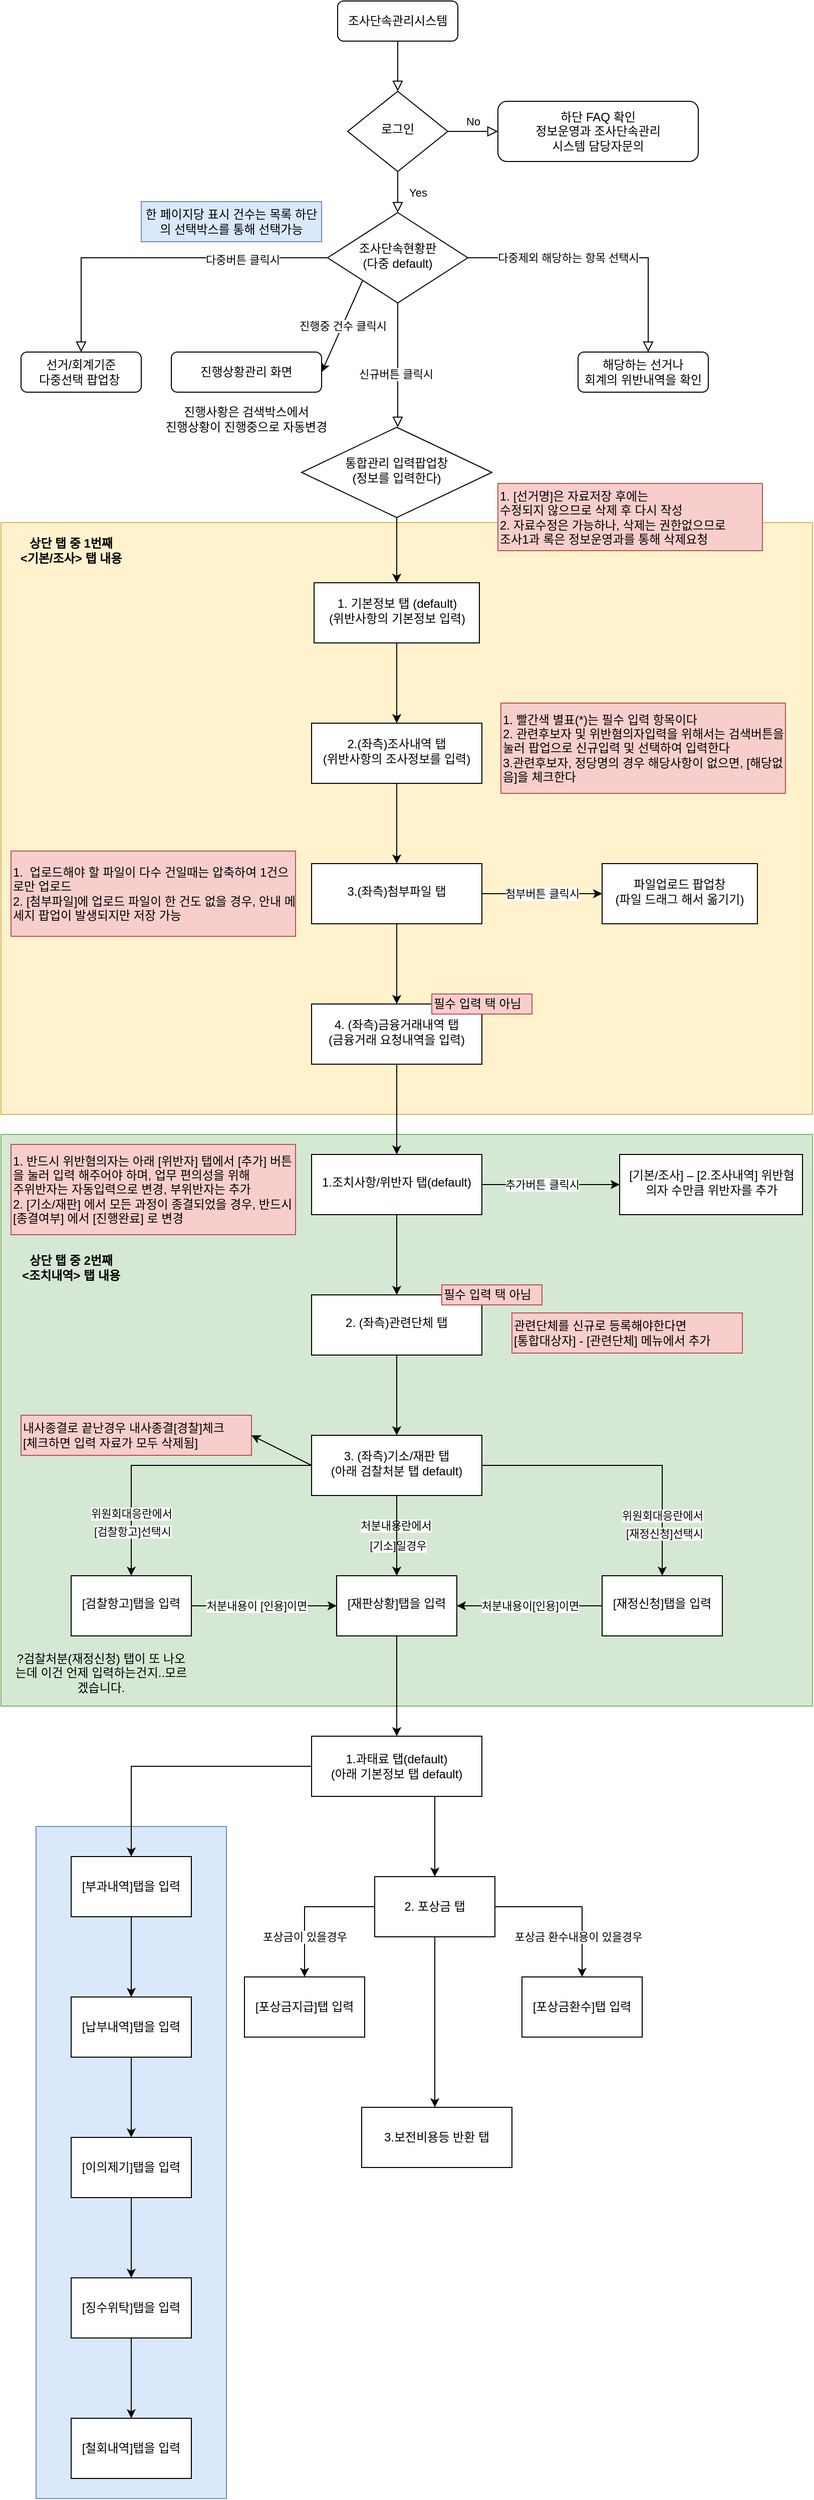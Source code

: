 <mxfile version="14.5.10" type="github">
  <diagram id="C5RBs43oDa-KdzZeNtuy" name="Page-1">
    <mxGraphModel dx="1038" dy="548" grid="1" gridSize="10" guides="1" tooltips="1" connect="1" arrows="1" fold="1" page="1" pageScale="1" pageWidth="827" pageHeight="1169" math="0" shadow="0">
      <root>
        <mxCell id="WIyWlLk6GJQsqaUBKTNV-0" />
        <mxCell id="WIyWlLk6GJQsqaUBKTNV-1" parent="WIyWlLk6GJQsqaUBKTNV-0" />
        <mxCell id="VF_8aTGz_swJNqBdA8Xl-92" value="" style="rounded=0;whiteSpace=wrap;html=1;fillColor=#dae8fc;strokeColor=#6c8ebf;" vertex="1" parent="WIyWlLk6GJQsqaUBKTNV-1">
          <mxGeometry x="45" y="1890" width="190" height="670" as="geometry" />
        </mxCell>
        <mxCell id="VF_8aTGz_swJNqBdA8Xl-57" value="" style="rounded=0;whiteSpace=wrap;html=1;fillColor=#d5e8d4;strokeColor=#82b366;" vertex="1" parent="WIyWlLk6GJQsqaUBKTNV-1">
          <mxGeometry x="10" y="1200" width="810" height="570" as="geometry" />
        </mxCell>
        <mxCell id="VF_8aTGz_swJNqBdA8Xl-43" value="" style="rounded=0;whiteSpace=wrap;html=1;fillColor=#fff2cc;strokeColor=#d6b656;" vertex="1" parent="WIyWlLk6GJQsqaUBKTNV-1">
          <mxGeometry x="10" y="590" width="810" height="590" as="geometry" />
        </mxCell>
        <mxCell id="WIyWlLk6GJQsqaUBKTNV-2" value="" style="rounded=0;html=1;jettySize=auto;orthogonalLoop=1;fontSize=11;endArrow=block;endFill=0;endSize=8;strokeWidth=1;shadow=0;labelBackgroundColor=none;edgeStyle=orthogonalEdgeStyle;" parent="WIyWlLk6GJQsqaUBKTNV-1" source="WIyWlLk6GJQsqaUBKTNV-3" target="WIyWlLk6GJQsqaUBKTNV-6" edge="1">
          <mxGeometry relative="1" as="geometry" />
        </mxCell>
        <mxCell id="WIyWlLk6GJQsqaUBKTNV-3" value="조사단속관리시스템" style="rounded=1;whiteSpace=wrap;html=1;fontSize=12;glass=0;strokeWidth=1;shadow=0;" parent="WIyWlLk6GJQsqaUBKTNV-1" vertex="1">
          <mxGeometry x="346" y="70" width="120" height="40" as="geometry" />
        </mxCell>
        <mxCell id="WIyWlLk6GJQsqaUBKTNV-4" value="Yes" style="rounded=0;html=1;jettySize=auto;orthogonalLoop=1;fontSize=11;endArrow=block;endFill=0;endSize=8;strokeWidth=1;shadow=0;labelBackgroundColor=none;edgeStyle=orthogonalEdgeStyle;" parent="WIyWlLk6GJQsqaUBKTNV-1" source="WIyWlLk6GJQsqaUBKTNV-6" target="WIyWlLk6GJQsqaUBKTNV-10" edge="1">
          <mxGeometry y="20" relative="1" as="geometry">
            <mxPoint as="offset" />
          </mxGeometry>
        </mxCell>
        <mxCell id="WIyWlLk6GJQsqaUBKTNV-5" value="No" style="edgeStyle=orthogonalEdgeStyle;rounded=0;html=1;jettySize=auto;orthogonalLoop=1;fontSize=11;endArrow=block;endFill=0;endSize=8;strokeWidth=1;shadow=0;labelBackgroundColor=none;" parent="WIyWlLk6GJQsqaUBKTNV-1" source="WIyWlLk6GJQsqaUBKTNV-6" target="WIyWlLk6GJQsqaUBKTNV-7" edge="1">
          <mxGeometry y="10" relative="1" as="geometry">
            <mxPoint as="offset" />
          </mxGeometry>
        </mxCell>
        <mxCell id="WIyWlLk6GJQsqaUBKTNV-6" value="로그인" style="rhombus;whiteSpace=wrap;html=1;shadow=0;fontFamily=Helvetica;fontSize=12;align=center;strokeWidth=1;spacing=6;spacingTop=-4;" parent="WIyWlLk6GJQsqaUBKTNV-1" vertex="1">
          <mxGeometry x="356" y="160" width="100" height="80" as="geometry" />
        </mxCell>
        <mxCell id="WIyWlLk6GJQsqaUBKTNV-7" value="하단 FAQ 확인&lt;br&gt;정보운영과 조사단속관리 &lt;br&gt;시스템 담당자문의" style="rounded=1;whiteSpace=wrap;html=1;fontSize=12;glass=0;strokeWidth=1;shadow=0;" parent="WIyWlLk6GJQsqaUBKTNV-1" vertex="1">
          <mxGeometry x="506" y="170" width="200" height="60" as="geometry" />
        </mxCell>
        <mxCell id="WIyWlLk6GJQsqaUBKTNV-8" value="" style="rounded=0;html=1;jettySize=auto;orthogonalLoop=1;fontSize=11;endArrow=block;endFill=0;endSize=8;strokeWidth=1;shadow=0;labelBackgroundColor=none;edgeStyle=orthogonalEdgeStyle;entryX=0.5;entryY=0;entryDx=0;entryDy=0;" parent="WIyWlLk6GJQsqaUBKTNV-1" edge="1">
          <mxGeometry x="0.758" y="44" relative="1" as="geometry">
            <mxPoint as="offset" />
            <mxPoint x="406" y="371" as="sourcePoint" />
            <mxPoint x="406" y="495" as="targetPoint" />
            <Array as="points" />
          </mxGeometry>
        </mxCell>
        <mxCell id="VF_8aTGz_swJNqBdA8Xl-21" value="신규버튼 클릭시" style="edgeLabel;html=1;align=center;verticalAlign=middle;resizable=0;points=[];" vertex="1" connectable="0" parent="WIyWlLk6GJQsqaUBKTNV-8">
          <mxGeometry x="0.136" y="-2" relative="1" as="geometry">
            <mxPoint as="offset" />
          </mxGeometry>
        </mxCell>
        <mxCell id="WIyWlLk6GJQsqaUBKTNV-9" value="" style="edgeStyle=orthogonalEdgeStyle;rounded=0;html=1;jettySize=auto;orthogonalLoop=1;fontSize=11;endArrow=block;endFill=0;endSize=8;strokeWidth=1;shadow=0;labelBackgroundColor=none;" parent="WIyWlLk6GJQsqaUBKTNV-1" source="WIyWlLk6GJQsqaUBKTNV-10" target="WIyWlLk6GJQsqaUBKTNV-12" edge="1">
          <mxGeometry y="10" relative="1" as="geometry">
            <mxPoint as="offset" />
            <Array as="points">
              <mxPoint x="656" y="326" />
            </Array>
          </mxGeometry>
        </mxCell>
        <mxCell id="VF_8aTGz_swJNqBdA8Xl-8" value="다중제외 해당하는 항목 선택시" style="edgeLabel;html=1;align=center;verticalAlign=middle;resizable=0;points=[];" vertex="1" connectable="0" parent="WIyWlLk6GJQsqaUBKTNV-9">
          <mxGeometry x="-0.275" relative="1" as="geometry">
            <mxPoint as="offset" />
          </mxGeometry>
        </mxCell>
        <mxCell id="WIyWlLk6GJQsqaUBKTNV-10" value="조사단속현황판&lt;br&gt;(다중 default)" style="rhombus;whiteSpace=wrap;html=1;shadow=0;fontFamily=Helvetica;fontSize=12;align=center;strokeWidth=1;spacing=6;spacingTop=-4;" parent="WIyWlLk6GJQsqaUBKTNV-1" vertex="1">
          <mxGeometry x="336" y="281" width="140" height="90" as="geometry" />
        </mxCell>
        <mxCell id="WIyWlLk6GJQsqaUBKTNV-12" value=" 해당하는 선거나 &lt;br&gt;회계의 위반내역을 확인" style="rounded=1;whiteSpace=wrap;html=1;fontSize=12;glass=0;strokeWidth=1;shadow=0;" parent="WIyWlLk6GJQsqaUBKTNV-1" vertex="1">
          <mxGeometry x="586" y="420" width="130" height="40" as="geometry" />
        </mxCell>
        <mxCell id="VF_8aTGz_swJNqBdA8Xl-0" value="한 페이지당 표시 건수는 목록 하단의 선택박스를 통해 선택가능" style="text;html=1;strokeColor=#6c8ebf;fillColor=#dae8fc;align=center;verticalAlign=middle;whiteSpace=wrap;rounded=0;" vertex="1" parent="WIyWlLk6GJQsqaUBKTNV-1">
          <mxGeometry x="150" y="270" width="180" height="40" as="geometry" />
        </mxCell>
        <mxCell id="VF_8aTGz_swJNqBdA8Xl-3" value="선거/회계기준 &lt;br&gt;다중선택 팝업창&amp;nbsp;" style="rounded=1;whiteSpace=wrap;html=1;fontSize=12;glass=0;strokeWidth=1;shadow=0;" vertex="1" parent="WIyWlLk6GJQsqaUBKTNV-1">
          <mxGeometry x="30" y="420" width="120" height="40" as="geometry" />
        </mxCell>
        <mxCell id="VF_8aTGz_swJNqBdA8Xl-4" value="" style="edgeStyle=orthogonalEdgeStyle;rounded=0;html=1;jettySize=auto;orthogonalLoop=1;fontSize=11;endArrow=block;endFill=0;endSize=8;strokeWidth=1;shadow=0;labelBackgroundColor=none;exitX=0;exitY=0.5;exitDx=0;exitDy=0;" edge="1" parent="WIyWlLk6GJQsqaUBKTNV-1" source="WIyWlLk6GJQsqaUBKTNV-10" target="VF_8aTGz_swJNqBdA8Xl-3">
          <mxGeometry x="-0.286" y="14" relative="1" as="geometry">
            <mxPoint as="offset" />
            <mxPoint x="486" y="336" as="sourcePoint" />
            <mxPoint x="636" y="420" as="targetPoint" />
          </mxGeometry>
        </mxCell>
        <mxCell id="VF_8aTGz_swJNqBdA8Xl-6" value="다중버튼 클릭시" style="edgeLabel;html=1;align=center;verticalAlign=middle;resizable=0;points=[];" vertex="1" connectable="0" parent="VF_8aTGz_swJNqBdA8Xl-4">
          <mxGeometry x="-0.498" y="2" relative="1" as="geometry">
            <mxPoint as="offset" />
          </mxGeometry>
        </mxCell>
        <mxCell id="VF_8aTGz_swJNqBdA8Xl-11" value="진행상황관리 화면" style="rounded=1;whiteSpace=wrap;html=1;fontSize=12;glass=0;strokeWidth=1;shadow=0;" vertex="1" parent="WIyWlLk6GJQsqaUBKTNV-1">
          <mxGeometry x="180" y="420" width="150" height="40" as="geometry" />
        </mxCell>
        <mxCell id="VF_8aTGz_swJNqBdA8Xl-15" value="진행중 건수 클릭시" style="endArrow=classic;html=1;exitX=0;exitY=1;exitDx=0;exitDy=0;entryX=1;entryY=0.5;entryDx=0;entryDy=0;" edge="1" parent="WIyWlLk6GJQsqaUBKTNV-1" source="WIyWlLk6GJQsqaUBKTNV-10" target="VF_8aTGz_swJNqBdA8Xl-11">
          <mxGeometry width="50" height="50" relative="1" as="geometry">
            <mxPoint x="310" y="500" as="sourcePoint" />
            <mxPoint x="360" y="450" as="targetPoint" />
          </mxGeometry>
        </mxCell>
        <mxCell id="VF_8aTGz_swJNqBdA8Xl-26" value="" style="edgeStyle=orthogonalEdgeStyle;rounded=0;orthogonalLoop=1;jettySize=auto;html=1;" edge="1" parent="WIyWlLk6GJQsqaUBKTNV-1" source="VF_8aTGz_swJNqBdA8Xl-17" target="VF_8aTGz_swJNqBdA8Xl-25">
          <mxGeometry relative="1" as="geometry" />
        </mxCell>
        <mxCell id="VF_8aTGz_swJNqBdA8Xl-17" value="통합관리 입력팝업창&lt;br&gt;(정보를 입력한다)" style="rhombus;whiteSpace=wrap;html=1;shadow=0;fontFamily=Helvetica;fontSize=12;align=center;strokeWidth=1;spacing=6;spacingTop=-4;" vertex="1" parent="WIyWlLk6GJQsqaUBKTNV-1">
          <mxGeometry x="310" y="495" width="190" height="90" as="geometry" />
        </mxCell>
        <mxCell id="VF_8aTGz_swJNqBdA8Xl-18" value="진행사황은 검색박스에서&lt;br&gt;진행상황이 진행중으로 자동변경" style="text;html=1;strokeColor=none;fillColor=none;align=center;verticalAlign=middle;whiteSpace=wrap;rounded=0;" vertex="1" parent="WIyWlLk6GJQsqaUBKTNV-1">
          <mxGeometry x="165" y="470" width="180" height="34" as="geometry" />
        </mxCell>
        <mxCell id="VF_8aTGz_swJNqBdA8Xl-22" value="1. [선거명]은 자료저장 후에는 &lt;br&gt;수정되지 않으므로 삭제 후 다시 작성&lt;br&gt;2. 자료수정은 가능하나, 삭제는 권한없으므로&lt;br&gt;조사1과 록은 정보운영과를 통해 삭제요청" style="text;html=1;strokeColor=#b85450;fillColor=#f8cecc;align=left;verticalAlign=middle;whiteSpace=wrap;rounded=0;" vertex="1" parent="WIyWlLk6GJQsqaUBKTNV-1">
          <mxGeometry x="506" y="551" width="264" height="67" as="geometry" />
        </mxCell>
        <mxCell id="VF_8aTGz_swJNqBdA8Xl-28" value="" style="edgeStyle=orthogonalEdgeStyle;rounded=0;orthogonalLoop=1;jettySize=auto;html=1;" edge="1" parent="WIyWlLk6GJQsqaUBKTNV-1" source="VF_8aTGz_swJNqBdA8Xl-25" target="VF_8aTGz_swJNqBdA8Xl-27">
          <mxGeometry relative="1" as="geometry" />
        </mxCell>
        <mxCell id="VF_8aTGz_swJNqBdA8Xl-25" value="1. 기본정보 탭 (default)&lt;br&gt;(위반사항의 기본정보 입력)" style="whiteSpace=wrap;html=1;shadow=0;strokeWidth=1;spacing=6;spacingTop=-4;" vertex="1" parent="WIyWlLk6GJQsqaUBKTNV-1">
          <mxGeometry x="322.5" y="650" width="165" height="60" as="geometry" />
        </mxCell>
        <mxCell id="VF_8aTGz_swJNqBdA8Xl-30" value="" style="edgeStyle=orthogonalEdgeStyle;rounded=0;orthogonalLoop=1;jettySize=auto;html=1;" edge="1" parent="WIyWlLk6GJQsqaUBKTNV-1" source="VF_8aTGz_swJNqBdA8Xl-27" target="VF_8aTGz_swJNqBdA8Xl-29">
          <mxGeometry relative="1" as="geometry" />
        </mxCell>
        <mxCell id="VF_8aTGz_swJNqBdA8Xl-27" value="2.(좌측)조사내역 탭&lt;br&gt;(위반사항의 조사정보를 입력)" style="whiteSpace=wrap;html=1;shadow=0;strokeWidth=1;spacing=6;spacingTop=-4;" vertex="1" parent="WIyWlLk6GJQsqaUBKTNV-1">
          <mxGeometry x="320" y="790" width="170" height="60" as="geometry" />
        </mxCell>
        <mxCell id="VF_8aTGz_swJNqBdA8Xl-33" value="첨부버튼 클릭시" style="edgeStyle=orthogonalEdgeStyle;rounded=0;orthogonalLoop=1;jettySize=auto;html=1;" edge="1" parent="WIyWlLk6GJQsqaUBKTNV-1" source="VF_8aTGz_swJNqBdA8Xl-29" target="VF_8aTGz_swJNqBdA8Xl-32">
          <mxGeometry relative="1" as="geometry" />
        </mxCell>
        <mxCell id="VF_8aTGz_swJNqBdA8Xl-36" value="" style="edgeStyle=orthogonalEdgeStyle;rounded=0;orthogonalLoop=1;jettySize=auto;html=1;" edge="1" parent="WIyWlLk6GJQsqaUBKTNV-1" source="VF_8aTGz_swJNqBdA8Xl-29" target="VF_8aTGz_swJNqBdA8Xl-35">
          <mxGeometry relative="1" as="geometry" />
        </mxCell>
        <mxCell id="VF_8aTGz_swJNqBdA8Xl-29" value="3.(좌측)첨부파일 탭" style="whiteSpace=wrap;html=1;shadow=0;strokeWidth=1;spacing=6;spacingTop=-4;" vertex="1" parent="WIyWlLk6GJQsqaUBKTNV-1">
          <mxGeometry x="320" y="930" width="170" height="60" as="geometry" />
        </mxCell>
        <mxCell id="VF_8aTGz_swJNqBdA8Xl-31" value="1. 빨간색 별표(*)는 필수 입력 항목이다&lt;br&gt;2. 관련후보자 및 위반혐의자입력을 위해서는 검색버튼을 눌러 팝업으로 신규입력 및 선택하여 입력한다&lt;br&gt;3.관련후보자, 정당명의 경우 해당사항이 없으면, [해당없음]을 체크한다" style="text;html=1;strokeColor=#b85450;fillColor=#f8cecc;align=left;verticalAlign=middle;whiteSpace=wrap;rounded=0;" vertex="1" parent="WIyWlLk6GJQsqaUBKTNV-1">
          <mxGeometry x="509" y="770" width="284" height="90" as="geometry" />
        </mxCell>
        <mxCell id="VF_8aTGz_swJNqBdA8Xl-32" value="파일업로드 팝업창&lt;br&gt;(파일 드래그 해서 옮기기)" style="whiteSpace=wrap;html=1;shadow=0;strokeWidth=1;spacing=6;spacingTop=-4;" vertex="1" parent="WIyWlLk6GJQsqaUBKTNV-1">
          <mxGeometry x="610" y="930" width="155" height="60" as="geometry" />
        </mxCell>
        <mxCell id="VF_8aTGz_swJNqBdA8Xl-34" value="1.&amp;nbsp; 업로드해야 할 파일이 다수 건일때는 압축하여 1건으로만 업로드&lt;br&gt;2.&amp;nbsp;[첨부파일]에 업로드 파일이 한 건도 없을 경우, 안내 메세지 팝업이 발생되지만 저장 가능" style="text;html=1;strokeColor=#b85450;fillColor=#f8cecc;align=left;verticalAlign=middle;whiteSpace=wrap;rounded=0;" vertex="1" parent="WIyWlLk6GJQsqaUBKTNV-1">
          <mxGeometry x="20" y="917.5" width="284" height="85" as="geometry" />
        </mxCell>
        <mxCell id="VF_8aTGz_swJNqBdA8Xl-38" value="" style="edgeStyle=orthogonalEdgeStyle;rounded=0;orthogonalLoop=1;jettySize=auto;html=1;" edge="1" parent="WIyWlLk6GJQsqaUBKTNV-1" source="VF_8aTGz_swJNqBdA8Xl-35" target="VF_8aTGz_swJNqBdA8Xl-37">
          <mxGeometry relative="1" as="geometry" />
        </mxCell>
        <mxCell id="VF_8aTGz_swJNqBdA8Xl-35" value="4. (좌측)금융거래내역 탭&lt;br&gt;(금융거래 요청내역을 입력)" style="whiteSpace=wrap;html=1;shadow=0;strokeWidth=1;spacing=6;spacingTop=-4;" vertex="1" parent="WIyWlLk6GJQsqaUBKTNV-1">
          <mxGeometry x="320" y="1070" width="170" height="60" as="geometry" />
        </mxCell>
        <mxCell id="VF_8aTGz_swJNqBdA8Xl-47" value="" style="edgeStyle=orthogonalEdgeStyle;rounded=0;orthogonalLoop=1;jettySize=auto;html=1;" edge="1" parent="WIyWlLk6GJQsqaUBKTNV-1" source="VF_8aTGz_swJNqBdA8Xl-37" target="VF_8aTGz_swJNqBdA8Xl-46">
          <mxGeometry relative="1" as="geometry" />
        </mxCell>
        <mxCell id="VF_8aTGz_swJNqBdA8Xl-48" value="추가버튼 클릭시" style="edgeLabel;html=1;align=center;verticalAlign=middle;resizable=0;points=[];" vertex="1" connectable="0" parent="VF_8aTGz_swJNqBdA8Xl-47">
          <mxGeometry x="0.189" y="2" relative="1" as="geometry">
            <mxPoint x="-22" y="2" as="offset" />
          </mxGeometry>
        </mxCell>
        <mxCell id="VF_8aTGz_swJNqBdA8Xl-52" value="" style="edgeStyle=orthogonalEdgeStyle;rounded=0;orthogonalLoop=1;jettySize=auto;html=1;" edge="1" parent="WIyWlLk6GJQsqaUBKTNV-1" source="VF_8aTGz_swJNqBdA8Xl-37" target="VF_8aTGz_swJNqBdA8Xl-51">
          <mxGeometry relative="1" as="geometry" />
        </mxCell>
        <mxCell id="VF_8aTGz_swJNqBdA8Xl-37" value="1.조치사항/위반자 탭(default)" style="whiteSpace=wrap;html=1;shadow=0;strokeWidth=1;spacing=6;spacingTop=-4;" vertex="1" parent="WIyWlLk6GJQsqaUBKTNV-1">
          <mxGeometry x="320" y="1220" width="170" height="60" as="geometry" />
        </mxCell>
        <mxCell id="VF_8aTGz_swJNqBdA8Xl-39" value="필수 입력 택 아님" style="text;html=1;strokeColor=#b85450;fillColor=#f8cecc;align=left;verticalAlign=middle;whiteSpace=wrap;rounded=0;" vertex="1" parent="WIyWlLk6GJQsqaUBKTNV-1">
          <mxGeometry x="440" y="1060" width="100" height="20" as="geometry" />
        </mxCell>
        <mxCell id="VF_8aTGz_swJNqBdA8Xl-44" value="&lt;b&gt;상단 탭 중 1번째 &lt;br&gt;&amp;lt;기본/조사&amp;gt; 탭 내용&lt;/b&gt;" style="text;html=1;strokeColor=none;fillColor=none;align=center;verticalAlign=middle;whiteSpace=wrap;rounded=0;" vertex="1" parent="WIyWlLk6GJQsqaUBKTNV-1">
          <mxGeometry x="20" y="601" width="120" height="34" as="geometry" />
        </mxCell>
        <mxCell id="VF_8aTGz_swJNqBdA8Xl-46" value="&lt;span style=&quot;text-align: left&quot;&gt;[기본/조사] – [2.조사내역] 위반혐의자 수만큼 &lt;/span&gt;위반자를 추가" style="whiteSpace=wrap;html=1;shadow=0;strokeWidth=1;spacing=6;spacingTop=-4;" vertex="1" parent="WIyWlLk6GJQsqaUBKTNV-1">
          <mxGeometry x="627.5" y="1220" width="182.5" height="60" as="geometry" />
        </mxCell>
        <mxCell id="VF_8aTGz_swJNqBdA8Xl-50" value="1. 반드시 위반혐의자는 아래 [위반자] 탭에서 [추가] 버튼을 눌러 입력 해주어야 하며, 업무 편의성을 위해&lt;br&gt; 주위반자는 자동입력으로 변경, 부위반자는 추가&lt;br&gt;2. [기소/재판] 에서 모든 과정이 종결되었을 경우, 반드시 [종결여부] 에서 [진행완료] 로 변경" style="text;html=1;strokeColor=#b85450;fillColor=#f8cecc;align=left;verticalAlign=middle;whiteSpace=wrap;rounded=0;" vertex="1" parent="WIyWlLk6GJQsqaUBKTNV-1">
          <mxGeometry x="20" y="1210" width="284" height="90" as="geometry" />
        </mxCell>
        <mxCell id="VF_8aTGz_swJNqBdA8Xl-56" value="" style="edgeStyle=orthogonalEdgeStyle;rounded=0;orthogonalLoop=1;jettySize=auto;html=1;" edge="1" parent="WIyWlLk6GJQsqaUBKTNV-1" source="VF_8aTGz_swJNqBdA8Xl-51" target="VF_8aTGz_swJNqBdA8Xl-55">
          <mxGeometry relative="1" as="geometry" />
        </mxCell>
        <mxCell id="VF_8aTGz_swJNqBdA8Xl-51" value="2. (좌측)관련단체 탭" style="whiteSpace=wrap;html=1;shadow=0;strokeWidth=1;spacing=6;spacingTop=-4;" vertex="1" parent="WIyWlLk6GJQsqaUBKTNV-1">
          <mxGeometry x="320" y="1360" width="170" height="60" as="geometry" />
        </mxCell>
        <mxCell id="VF_8aTGz_swJNqBdA8Xl-53" value="필수 입력 택 아님" style="text;html=1;strokeColor=#b85450;fillColor=#f8cecc;align=left;verticalAlign=middle;whiteSpace=wrap;rounded=0;" vertex="1" parent="WIyWlLk6GJQsqaUBKTNV-1">
          <mxGeometry x="450" y="1350" width="100" height="20" as="geometry" />
        </mxCell>
        <mxCell id="VF_8aTGz_swJNqBdA8Xl-54" value="관련단체를 신규로 등록해야한다면 &lt;br&gt;[통합대상자] - [관련단체] 메뉴에서 추가" style="text;html=1;strokeColor=#b85450;fillColor=#f8cecc;align=left;verticalAlign=middle;whiteSpace=wrap;rounded=0;" vertex="1" parent="WIyWlLk6GJQsqaUBKTNV-1">
          <mxGeometry x="520" y="1378" width="230" height="40" as="geometry" />
        </mxCell>
        <mxCell id="VF_8aTGz_swJNqBdA8Xl-60" value="" style="edgeStyle=orthogonalEdgeStyle;rounded=0;orthogonalLoop=1;jettySize=auto;html=1;" edge="1" parent="WIyWlLk6GJQsqaUBKTNV-1" source="VF_8aTGz_swJNqBdA8Xl-55" target="VF_8aTGz_swJNqBdA8Xl-59">
          <mxGeometry relative="1" as="geometry" />
        </mxCell>
        <mxCell id="VF_8aTGz_swJNqBdA8Xl-72" value="처분내용란에서" style="edgeLabel;html=1;align=center;verticalAlign=middle;resizable=0;points=[];" vertex="1" connectable="0" parent="VF_8aTGz_swJNqBdA8Xl-60">
          <mxGeometry x="-0.265" y="-1" relative="1" as="geometry">
            <mxPoint as="offset" />
          </mxGeometry>
        </mxCell>
        <mxCell id="VF_8aTGz_swJNqBdA8Xl-73" value="[기소]일경우" style="edgeLabel;html=1;align=center;verticalAlign=middle;resizable=0;points=[];" vertex="1" connectable="0" parent="VF_8aTGz_swJNqBdA8Xl-60">
          <mxGeometry x="0.235" y="1" relative="1" as="geometry">
            <mxPoint as="offset" />
          </mxGeometry>
        </mxCell>
        <mxCell id="VF_8aTGz_swJNqBdA8Xl-62" value="" style="edgeStyle=orthogonalEdgeStyle;rounded=0;orthogonalLoop=1;jettySize=auto;html=1;" edge="1" parent="WIyWlLk6GJQsqaUBKTNV-1" source="VF_8aTGz_swJNqBdA8Xl-55" target="VF_8aTGz_swJNqBdA8Xl-61">
          <mxGeometry relative="1" as="geometry" />
        </mxCell>
        <mxCell id="VF_8aTGz_swJNqBdA8Xl-65" value="[검찰항고]선택시" style="edgeLabel;html=1;align=center;verticalAlign=middle;resizable=0;points=[];" vertex="1" connectable="0" parent="VF_8aTGz_swJNqBdA8Xl-62">
          <mxGeometry x="0.696" y="1" relative="1" as="geometry">
            <mxPoint as="offset" />
          </mxGeometry>
        </mxCell>
        <mxCell id="VF_8aTGz_swJNqBdA8Xl-67" value="위원회대응란에서" style="edgeLabel;html=1;align=center;verticalAlign=middle;resizable=0;points=[];" vertex="1" connectable="0" parent="VF_8aTGz_swJNqBdA8Xl-62">
          <mxGeometry x="0.531" relative="1" as="geometry">
            <mxPoint y="6" as="offset" />
          </mxGeometry>
        </mxCell>
        <mxCell id="VF_8aTGz_swJNqBdA8Xl-64" value="" style="edgeStyle=orthogonalEdgeStyle;rounded=0;orthogonalLoop=1;jettySize=auto;html=1;" edge="1" parent="WIyWlLk6GJQsqaUBKTNV-1" source="VF_8aTGz_swJNqBdA8Xl-55" target="VF_8aTGz_swJNqBdA8Xl-63">
          <mxGeometry relative="1" as="geometry" />
        </mxCell>
        <mxCell id="VF_8aTGz_swJNqBdA8Xl-70" value="위원회대응란에서" style="edgeLabel;html=1;align=center;verticalAlign=middle;resizable=0;points=[];" vertex="1" connectable="0" parent="VF_8aTGz_swJNqBdA8Xl-64">
          <mxGeometry x="0.541" y="-2" relative="1" as="geometry">
            <mxPoint x="2" y="6" as="offset" />
          </mxGeometry>
        </mxCell>
        <mxCell id="VF_8aTGz_swJNqBdA8Xl-71" value="[재정신청]선택시" style="edgeLabel;html=1;align=center;verticalAlign=middle;resizable=0;points=[];" vertex="1" connectable="0" parent="VF_8aTGz_swJNqBdA8Xl-64">
          <mxGeometry x="0.706" y="2" relative="1" as="geometry">
            <mxPoint as="offset" />
          </mxGeometry>
        </mxCell>
        <mxCell id="VF_8aTGz_swJNqBdA8Xl-80" style="edgeStyle=orthogonalEdgeStyle;rounded=0;orthogonalLoop=1;jettySize=auto;html=1;" edge="1" parent="WIyWlLk6GJQsqaUBKTNV-1" source="VF_8aTGz_swJNqBdA8Xl-55">
          <mxGeometry relative="1" as="geometry">
            <mxPoint x="405" y="1800" as="targetPoint" />
          </mxGeometry>
        </mxCell>
        <mxCell id="VF_8aTGz_swJNqBdA8Xl-55" value="3. (좌측)기소/재판 탭&lt;br&gt;(아래 검찰처분 탭 default)" style="whiteSpace=wrap;html=1;shadow=0;strokeWidth=1;spacing=6;spacingTop=-4;" vertex="1" parent="WIyWlLk6GJQsqaUBKTNV-1">
          <mxGeometry x="320" y="1500" width="170" height="60" as="geometry" />
        </mxCell>
        <mxCell id="VF_8aTGz_swJNqBdA8Xl-58" value="&lt;b&gt;상단 탭 중 2번째 &lt;br&gt;&amp;lt;조치내역&amp;gt; 탭 내용&lt;/b&gt;" style="text;html=1;strokeColor=none;fillColor=none;align=center;verticalAlign=middle;whiteSpace=wrap;rounded=0;" vertex="1" parent="WIyWlLk6GJQsqaUBKTNV-1">
          <mxGeometry x="20" y="1316" width="120" height="34" as="geometry" />
        </mxCell>
        <mxCell id="VF_8aTGz_swJNqBdA8Xl-59" value="[재판상황]탭을 입력" style="whiteSpace=wrap;html=1;shadow=0;strokeWidth=1;spacing=6;spacingTop=-4;" vertex="1" parent="WIyWlLk6GJQsqaUBKTNV-1">
          <mxGeometry x="345" y="1640" width="120" height="60" as="geometry" />
        </mxCell>
        <mxCell id="VF_8aTGz_swJNqBdA8Xl-61" value="[검찰항고]탭을 입력" style="whiteSpace=wrap;html=1;shadow=0;strokeWidth=1;spacing=6;spacingTop=-4;" vertex="1" parent="WIyWlLk6GJQsqaUBKTNV-1">
          <mxGeometry x="80" y="1640" width="120" height="60" as="geometry" />
        </mxCell>
        <mxCell id="VF_8aTGz_swJNqBdA8Xl-63" value="[재정신청]탭을 입력" style="whiteSpace=wrap;html=1;shadow=0;strokeWidth=1;spacing=6;spacingTop=-4;" vertex="1" parent="WIyWlLk6GJQsqaUBKTNV-1">
          <mxGeometry x="610" y="1640" width="120" height="60" as="geometry" />
        </mxCell>
        <mxCell id="VF_8aTGz_swJNqBdA8Xl-74" value="내사종결로 끝난경우 내사종결[경찰]체크&lt;br&gt;[체크하면 입력 자료가 모두 삭제됨]" style="text;html=1;strokeColor=#b85450;fillColor=#f8cecc;align=left;verticalAlign=middle;whiteSpace=wrap;rounded=0;" vertex="1" parent="WIyWlLk6GJQsqaUBKTNV-1">
          <mxGeometry x="30" y="1480" width="230" height="40" as="geometry" />
        </mxCell>
        <mxCell id="VF_8aTGz_swJNqBdA8Xl-75" value="" style="endArrow=classic;html=1;entryX=1;entryY=0.5;entryDx=0;entryDy=0;exitX=0;exitY=0.5;exitDx=0;exitDy=0;" edge="1" parent="WIyWlLk6GJQsqaUBKTNV-1" source="VF_8aTGz_swJNqBdA8Xl-55" target="VF_8aTGz_swJNqBdA8Xl-74">
          <mxGeometry width="50" height="50" relative="1" as="geometry">
            <mxPoint x="310" y="1640" as="sourcePoint" />
            <mxPoint x="360" y="1590" as="targetPoint" />
          </mxGeometry>
        </mxCell>
        <mxCell id="VF_8aTGz_swJNqBdA8Xl-76" value="처분내용이 [인용]이면" style="endArrow=classic;html=1;exitX=1;exitY=0.5;exitDx=0;exitDy=0;entryX=0;entryY=0.5;entryDx=0;entryDy=0;" edge="1" parent="WIyWlLk6GJQsqaUBKTNV-1" source="VF_8aTGz_swJNqBdA8Xl-61">
          <mxGeometry x="-0.111" width="50" height="50" relative="1" as="geometry">
            <mxPoint x="210" y="1670" as="sourcePoint" />
            <mxPoint x="345" y="1670" as="targetPoint" />
            <mxPoint as="offset" />
          </mxGeometry>
        </mxCell>
        <mxCell id="VF_8aTGz_swJNqBdA8Xl-77" value="처분내용이[인용]이면" style="endArrow=classic;html=1;exitX=0;exitY=0.5;exitDx=0;exitDy=0;entryX=1;entryY=0.5;entryDx=0;entryDy=0;" edge="1" parent="WIyWlLk6GJQsqaUBKTNV-1" source="VF_8aTGz_swJNqBdA8Xl-63" target="VF_8aTGz_swJNqBdA8Xl-59">
          <mxGeometry width="50" height="50" relative="1" as="geometry">
            <mxPoint x="310" y="1640" as="sourcePoint" />
            <mxPoint x="360" y="1590" as="targetPoint" />
          </mxGeometry>
        </mxCell>
        <mxCell id="VF_8aTGz_swJNqBdA8Xl-78" value="?검찰처분(재정신청) 탭이 또 나오는데 이건 언제 입력하는건지..모르겠습니다." style="text;html=1;strokeColor=none;fillColor=none;align=center;verticalAlign=middle;whiteSpace=wrap;rounded=0;" vertex="1" parent="WIyWlLk6GJQsqaUBKTNV-1">
          <mxGeometry x="20" y="1720" width="180" height="34" as="geometry" />
        </mxCell>
        <mxCell id="VF_8aTGz_swJNqBdA8Xl-83" value="" style="edgeStyle=orthogonalEdgeStyle;rounded=0;orthogonalLoop=1;jettySize=auto;html=1;" edge="1" parent="WIyWlLk6GJQsqaUBKTNV-1" source="VF_8aTGz_swJNqBdA8Xl-81" target="VF_8aTGz_swJNqBdA8Xl-82">
          <mxGeometry relative="1" as="geometry" />
        </mxCell>
        <mxCell id="VF_8aTGz_swJNqBdA8Xl-94" value="" style="edgeStyle=orthogonalEdgeStyle;rounded=0;orthogonalLoop=1;jettySize=auto;html=1;" edge="1" parent="WIyWlLk6GJQsqaUBKTNV-1" source="VF_8aTGz_swJNqBdA8Xl-81" target="VF_8aTGz_swJNqBdA8Xl-93">
          <mxGeometry relative="1" as="geometry">
            <Array as="points">
              <mxPoint x="443" y="1900" />
              <mxPoint x="443" y="1900" />
            </Array>
          </mxGeometry>
        </mxCell>
        <mxCell id="VF_8aTGz_swJNqBdA8Xl-81" value="1.과태료 탭(default)&lt;br&gt;(아래 기본정보 탭 default)" style="rounded=0;whiteSpace=wrap;html=1;" vertex="1" parent="WIyWlLk6GJQsqaUBKTNV-1">
          <mxGeometry x="320" y="1800" width="170" height="60" as="geometry" />
        </mxCell>
        <mxCell id="VF_8aTGz_swJNqBdA8Xl-85" value="" style="edgeStyle=orthogonalEdgeStyle;rounded=0;orthogonalLoop=1;jettySize=auto;html=1;" edge="1" parent="WIyWlLk6GJQsqaUBKTNV-1" source="VF_8aTGz_swJNqBdA8Xl-82" target="VF_8aTGz_swJNqBdA8Xl-84">
          <mxGeometry relative="1" as="geometry" />
        </mxCell>
        <mxCell id="VF_8aTGz_swJNqBdA8Xl-82" value="[부과내역]탭을 입력" style="whiteSpace=wrap;html=1;rounded=0;" vertex="1" parent="WIyWlLk6GJQsqaUBKTNV-1">
          <mxGeometry x="80" y="1920" width="120" height="60" as="geometry" />
        </mxCell>
        <mxCell id="VF_8aTGz_swJNqBdA8Xl-87" value="" style="edgeStyle=orthogonalEdgeStyle;rounded=0;orthogonalLoop=1;jettySize=auto;html=1;" edge="1" parent="WIyWlLk6GJQsqaUBKTNV-1" source="VF_8aTGz_swJNqBdA8Xl-84" target="VF_8aTGz_swJNqBdA8Xl-86">
          <mxGeometry relative="1" as="geometry" />
        </mxCell>
        <mxCell id="VF_8aTGz_swJNqBdA8Xl-84" value="[납부내역]탭을 입력" style="whiteSpace=wrap;html=1;rounded=0;" vertex="1" parent="WIyWlLk6GJQsqaUBKTNV-1">
          <mxGeometry x="80" y="2060" width="120" height="60" as="geometry" />
        </mxCell>
        <mxCell id="VF_8aTGz_swJNqBdA8Xl-89" value="" style="edgeStyle=orthogonalEdgeStyle;rounded=0;orthogonalLoop=1;jettySize=auto;html=1;" edge="1" parent="WIyWlLk6GJQsqaUBKTNV-1" source="VF_8aTGz_swJNqBdA8Xl-86" target="VF_8aTGz_swJNqBdA8Xl-88">
          <mxGeometry relative="1" as="geometry" />
        </mxCell>
        <mxCell id="VF_8aTGz_swJNqBdA8Xl-86" value="[이의제기]탭을 입력" style="whiteSpace=wrap;html=1;rounded=0;" vertex="1" parent="WIyWlLk6GJQsqaUBKTNV-1">
          <mxGeometry x="80" y="2200" width="120" height="60" as="geometry" />
        </mxCell>
        <mxCell id="VF_8aTGz_swJNqBdA8Xl-91" value="" style="edgeStyle=orthogonalEdgeStyle;rounded=0;orthogonalLoop=1;jettySize=auto;html=1;" edge="1" parent="WIyWlLk6GJQsqaUBKTNV-1" source="VF_8aTGz_swJNqBdA8Xl-88" target="VF_8aTGz_swJNqBdA8Xl-90">
          <mxGeometry relative="1" as="geometry" />
        </mxCell>
        <mxCell id="VF_8aTGz_swJNqBdA8Xl-88" value="[징수위탁]탭을 입력" style="whiteSpace=wrap;html=1;rounded=0;" vertex="1" parent="WIyWlLk6GJQsqaUBKTNV-1">
          <mxGeometry x="80" y="2340" width="120" height="60" as="geometry" />
        </mxCell>
        <mxCell id="VF_8aTGz_swJNqBdA8Xl-90" value="[철회내역]탭을 입력" style="whiteSpace=wrap;html=1;rounded=0;" vertex="1" parent="WIyWlLk6GJQsqaUBKTNV-1">
          <mxGeometry x="80" y="2480" width="120" height="60" as="geometry" />
        </mxCell>
        <mxCell id="VF_8aTGz_swJNqBdA8Xl-96" value="" style="edgeStyle=orthogonalEdgeStyle;rounded=0;orthogonalLoop=1;jettySize=auto;html=1;" edge="1" parent="WIyWlLk6GJQsqaUBKTNV-1" source="VF_8aTGz_swJNqBdA8Xl-93" target="VF_8aTGz_swJNqBdA8Xl-95">
          <mxGeometry relative="1" as="geometry" />
        </mxCell>
        <mxCell id="VF_8aTGz_swJNqBdA8Xl-97" value="포상금이 있을경우" style="edgeLabel;html=1;align=center;verticalAlign=middle;resizable=0;points=[];" vertex="1" connectable="0" parent="VF_8aTGz_swJNqBdA8Xl-96">
          <mxGeometry x="0.323" y="2" relative="1" as="geometry">
            <mxPoint x="-2" y="7" as="offset" />
          </mxGeometry>
        </mxCell>
        <mxCell id="VF_8aTGz_swJNqBdA8Xl-99" value="" style="edgeStyle=orthogonalEdgeStyle;rounded=0;orthogonalLoop=1;jettySize=auto;html=1;" edge="1" parent="WIyWlLk6GJQsqaUBKTNV-1" source="VF_8aTGz_swJNqBdA8Xl-93" target="VF_8aTGz_swJNqBdA8Xl-98">
          <mxGeometry relative="1" as="geometry" />
        </mxCell>
        <mxCell id="VF_8aTGz_swJNqBdA8Xl-100" value="포상금 환수내용이 있을경우" style="edgeLabel;html=1;align=center;verticalAlign=middle;resizable=0;points=[];" vertex="1" connectable="0" parent="VF_8aTGz_swJNqBdA8Xl-99">
          <mxGeometry x="0.702" y="-2" relative="1" as="geometry">
            <mxPoint x="-2" y="-17" as="offset" />
          </mxGeometry>
        </mxCell>
        <mxCell id="VF_8aTGz_swJNqBdA8Xl-93" value="2. 포상금 탭" style="whiteSpace=wrap;html=1;rounded=0;" vertex="1" parent="WIyWlLk6GJQsqaUBKTNV-1">
          <mxGeometry x="383" y="1940" width="120" height="60" as="geometry" />
        </mxCell>
        <mxCell id="VF_8aTGz_swJNqBdA8Xl-95" value="[포상금지급]탭 입력" style="whiteSpace=wrap;html=1;rounded=0;" vertex="1" parent="WIyWlLk6GJQsqaUBKTNV-1">
          <mxGeometry x="253" y="2040" width="120" height="60" as="geometry" />
        </mxCell>
        <mxCell id="VF_8aTGz_swJNqBdA8Xl-98" value="[포상금환수]탭 입력" style="whiteSpace=wrap;html=1;rounded=0;" vertex="1" parent="WIyWlLk6GJQsqaUBKTNV-1">
          <mxGeometry x="530" y="2040" width="120" height="60" as="geometry" />
        </mxCell>
        <mxCell id="VF_8aTGz_swJNqBdA8Xl-101" value="3.보전비용등 반환 탭" style="whiteSpace=wrap;html=1;rounded=0;" vertex="1" parent="WIyWlLk6GJQsqaUBKTNV-1">
          <mxGeometry x="370" y="2170" width="150" height="60" as="geometry" />
        </mxCell>
        <mxCell id="VF_8aTGz_swJNqBdA8Xl-103" value="" style="endArrow=classic;html=1;exitX=0.5;exitY=1;exitDx=0;exitDy=0;" edge="1" parent="WIyWlLk6GJQsqaUBKTNV-1" source="VF_8aTGz_swJNqBdA8Xl-93">
          <mxGeometry width="50" height="50" relative="1" as="geometry">
            <mxPoint x="330" y="2030" as="sourcePoint" />
            <mxPoint x="443" y="2170" as="targetPoint" />
          </mxGeometry>
        </mxCell>
      </root>
    </mxGraphModel>
  </diagram>
</mxfile>
